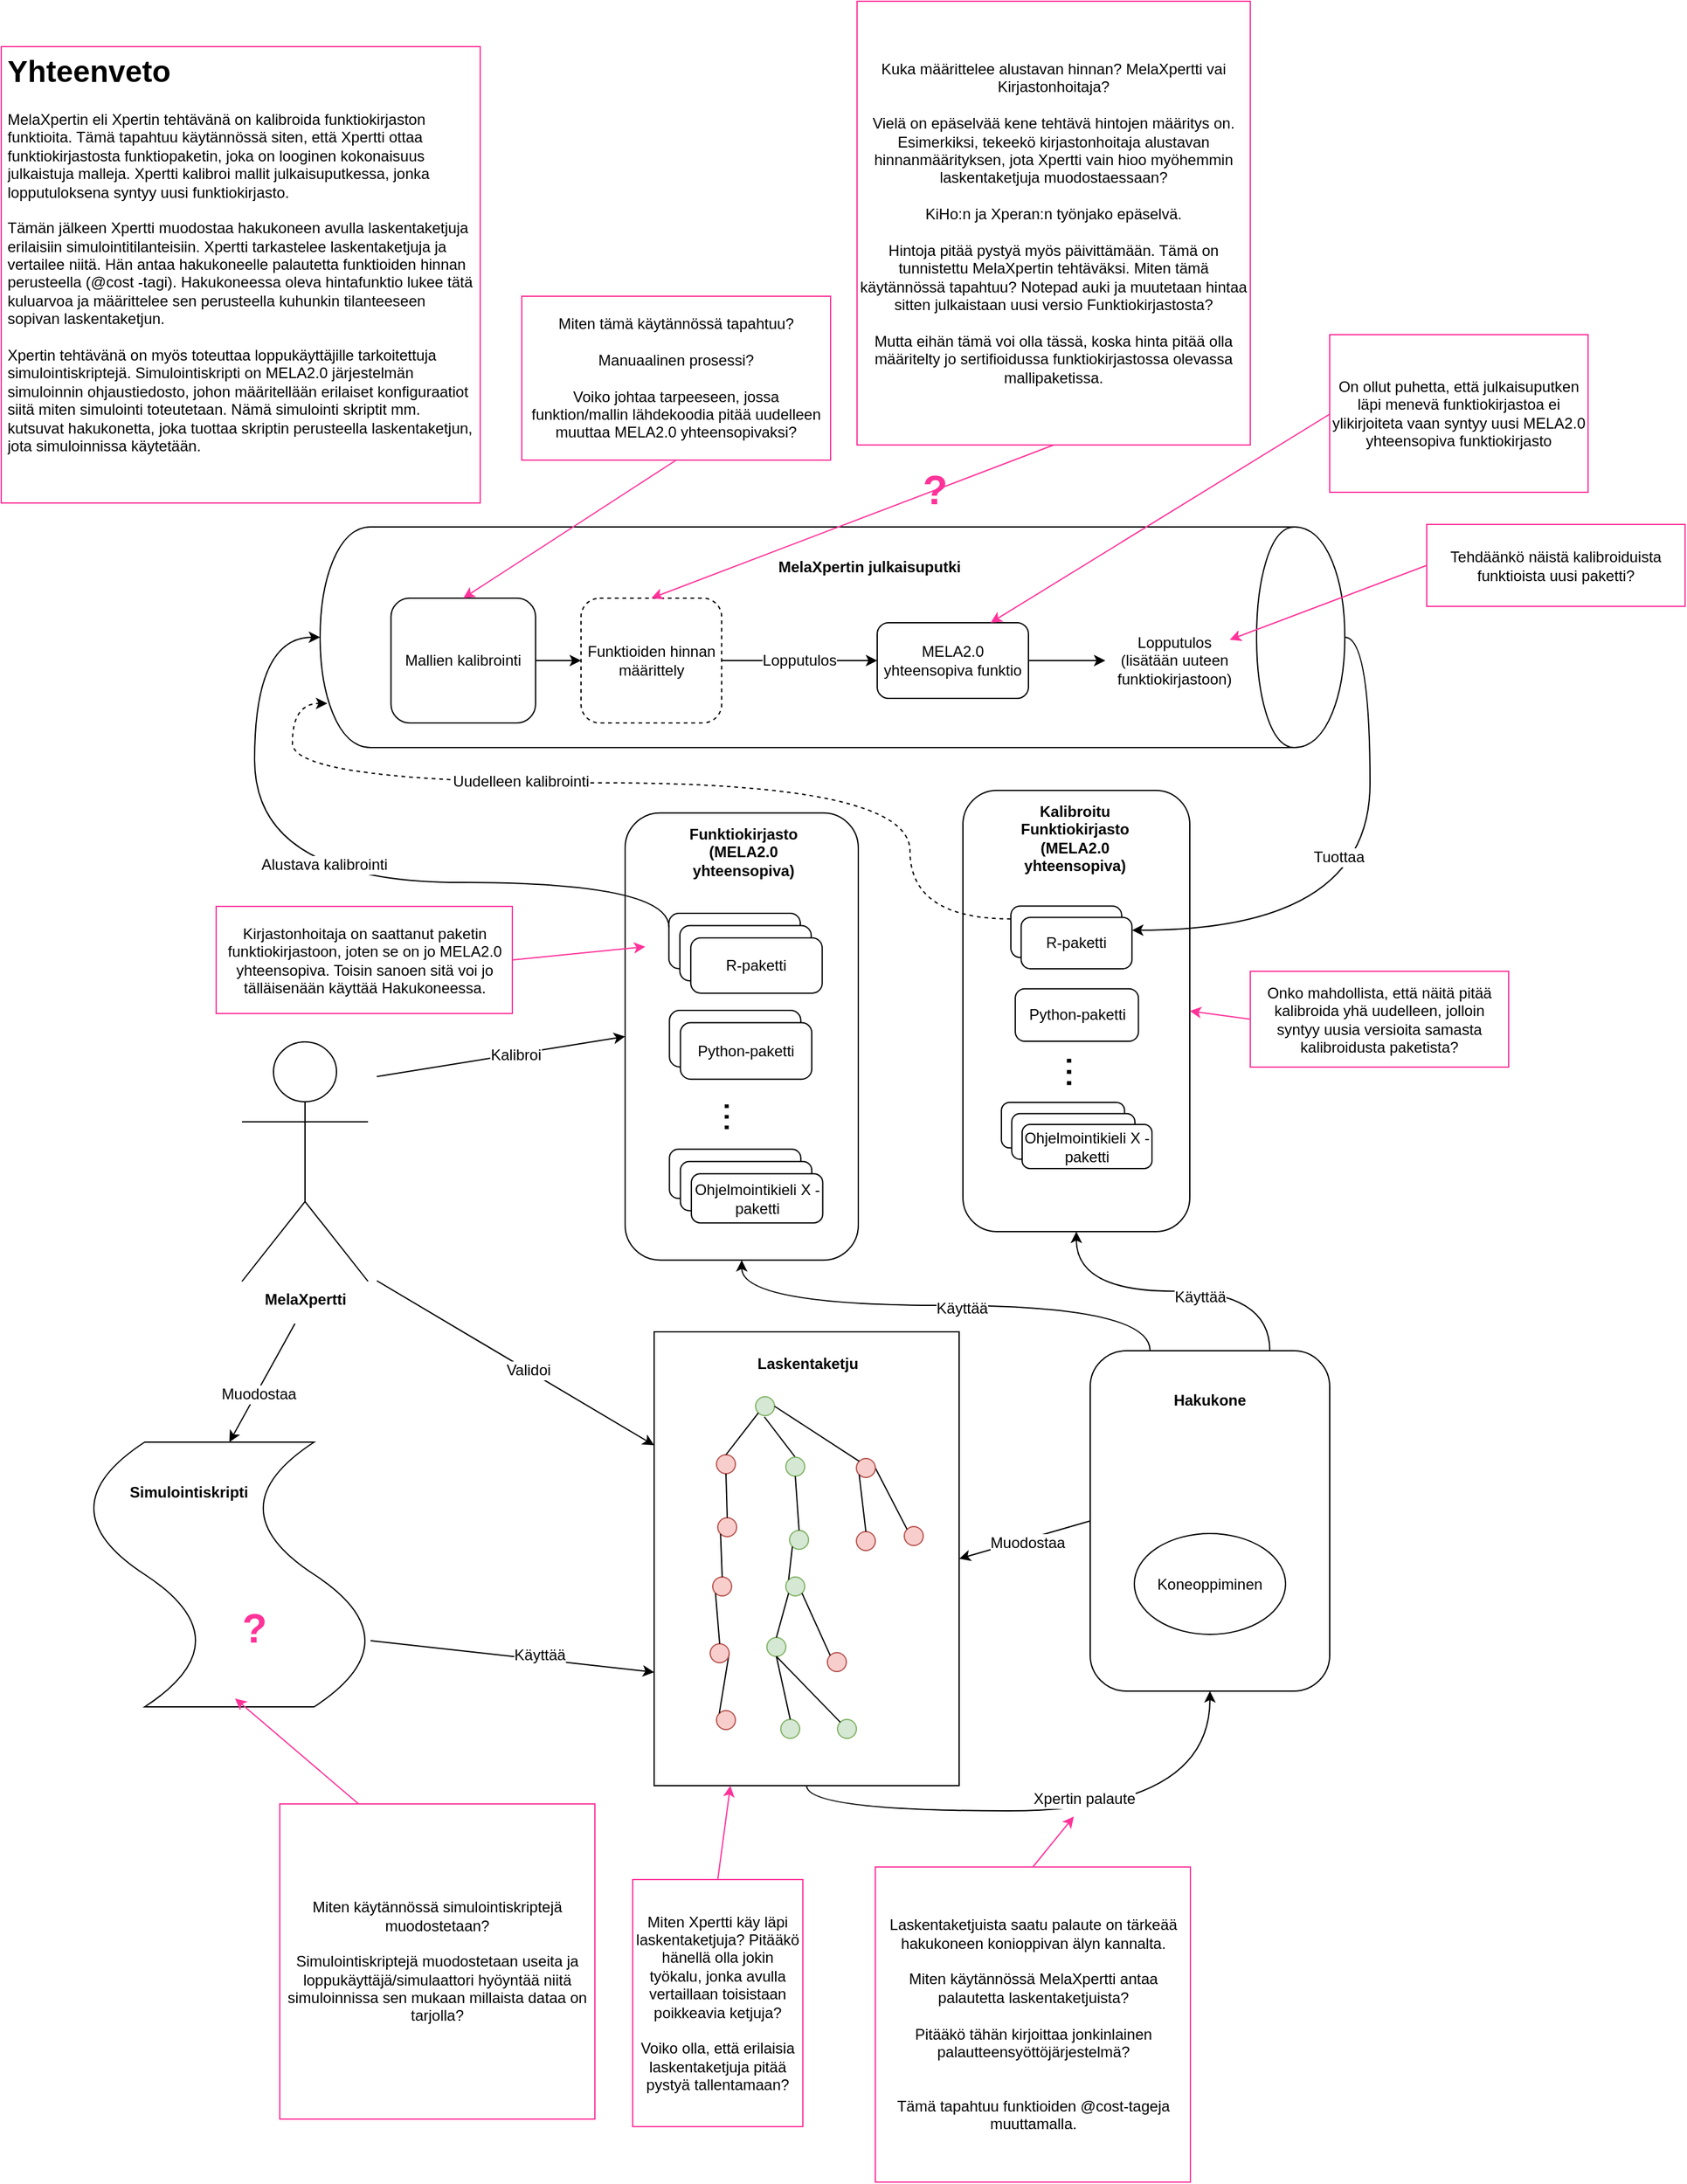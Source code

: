 <mxfile version="10.9.1" type="device"><diagram id="pi8lVP-4z1GT94MgnUVW" name="Page-1"><mxGraphModel dx="2221" dy="1962" grid="1" gridSize="10" guides="1" tooltips="1" connect="1" arrows="1" fold="1" page="1" pageScale="1" pageWidth="827" pageHeight="1169" math="0" shadow="0"><root><mxCell id="0"/><mxCell id="1" parent="0"/><mxCell id="gx9Fo2XjnT89Ah0fblo9-15" value="" style="shape=cylinder;whiteSpace=wrap;html=1;boundedLbl=1;backgroundOutline=1;rotation=90;fontSize=12;" parent="1" vertex="1"><mxGeometry x="541" y="-152" width="175" height="813" as="geometry"/></mxCell><mxCell id="gx9Fo2XjnT89Ah0fblo9-28" style="edgeStyle=none;rounded=0;orthogonalLoop=1;jettySize=auto;html=1;exitX=1;exitY=0.5;exitDx=0;exitDy=0;entryX=0;entryY=0.5;entryDx=0;entryDy=0;fontSize=12;" parent="1" source="gx9Fo2XjnT89Ah0fblo9-14" target="gx9Fo2XjnT89Ah0fblo9-16" edge="1"><mxGeometry relative="1" as="geometry"/></mxCell><mxCell id="gx9Fo2XjnT89Ah0fblo9-14" value="&lt;font style=&quot;font-size: 12px;&quot;&gt;Mallien kalibrointi&lt;/font&gt;" style="rounded=1;whiteSpace=wrap;html=1;fontSize=12;" parent="1" vertex="1"><mxGeometry x="278.225" y="223.5" width="114.7" height="99" as="geometry"/></mxCell><mxCell id="gx9Fo2XjnT89Ah0fblo9-16" value="&lt;font style=&quot;font-size: 12px&quot;&gt;Funktioiden hinnan määrittely&lt;/font&gt;" style="rounded=1;whiteSpace=wrap;html=1;dashed=1;fontSize=12;" parent="1" vertex="1"><mxGeometry x="428.987" y="223.5" width="111.6" height="99" as="geometry"/></mxCell><mxCell id="gx9Fo2XjnT89Ah0fblo9-31" value="&lt;font style=&quot;font-size: 12px;&quot;&gt;Lopputulos&lt;/font&gt;" style="edgeStyle=none;rounded=0;orthogonalLoop=1;jettySize=auto;html=1;exitX=1;exitY=0.5;exitDx=0;exitDy=0;fontSize=12;" parent="1" source="gx9Fo2XjnT89Ah0fblo9-16" target="gx9Fo2XjnT89Ah0fblo9-27" edge="1"><mxGeometry relative="1" as="geometry"><mxPoint x="698" y="273" as="sourcePoint"/></mxGeometry></mxCell><mxCell id="gx9Fo2XjnT89Ah0fblo9-25" value="&lt;p style=&quot;font-size: 12px&quot;&gt;&lt;font style=&quot;font-size: 12px&quot; face=&quot;Helvetica&quot;&gt;MelaXpertin&lt;/font&gt;&lt;font style=&quot;font-size: 12px&quot; face=&quot;Helvetica&quot;&gt; &lt;font style=&quot;font-size: 12px&quot;&gt;julkaisuputki&lt;br&gt;&lt;/font&gt;&lt;/font&gt;&lt;/p&gt;" style="text;html=1;strokeColor=none;fillColor=none;align=center;verticalAlign=middle;whiteSpace=wrap;rounded=0;fontStyle=1;fontSize=12;" parent="1" vertex="1"><mxGeometry x="543" y="189" width="230" height="20" as="geometry"/></mxCell><mxCell id="gx9Fo2XjnT89Ah0fblo9-39" style="edgeStyle=none;rounded=0;orthogonalLoop=1;jettySize=auto;html=1;exitX=1;exitY=0.5;exitDx=0;exitDy=0;entryX=0;entryY=0.5;entryDx=0;entryDy=0;endArrow=classic;endFill=1;fontSize=12;" parent="1" source="gx9Fo2XjnT89Ah0fblo9-27" target="gx9Fo2XjnT89Ah0fblo9-37" edge="1"><mxGeometry relative="1" as="geometry"/></mxCell><mxCell id="gx9Fo2XjnT89Ah0fblo9-27" value="&lt;font style=&quot;font-size: 12px;&quot;&gt;MELA2.0 yhteensopiva funktio&lt;/font&gt;" style="rounded=1;whiteSpace=wrap;html=1;strokeWidth=1;fontSize=12;" parent="1" vertex="1"><mxGeometry x="664" y="243" width="120" height="60" as="geometry"/></mxCell><mxCell id="gx9Fo2XjnT89Ah0fblo9-160" style="edgeStyle=none;rounded=0;orthogonalLoop=1;jettySize=auto;html=1;entryX=0;entryY=0.25;entryDx=0;entryDy=0;endArrow=classic;endFill=1;fontSize=12;exitX=1;exitY=1;exitDx=0;exitDy=0;" parent="1" target="gx9Fo2XjnT89Ah0fblo9-151" edge="1"><mxGeometry relative="1" as="geometry"><mxPoint x="267" y="765" as="sourcePoint"/></mxGeometry></mxCell><mxCell id="gx9Fo2XjnT89Ah0fblo9-161" value="&lt;div style=&quot;font-size: 12px;&quot;&gt;Validoi&lt;/div&gt;" style="text;html=1;resizable=0;points=[];align=center;verticalAlign=middle;labelBackgroundColor=#ffffff;fontSize=12;" parent="gx9Fo2XjnT89Ah0fblo9-160" vertex="1" connectable="0"><mxGeometry x="0.088" relative="1" as="geometry"><mxPoint as="offset"/></mxGeometry></mxCell><mxCell id="gx9Fo2XjnT89Ah0fblo9-174" style="edgeStyle=none;rounded=0;orthogonalLoop=1;jettySize=auto;html=1;entryX=0;entryY=0.5;entryDx=0;entryDy=0;entryPerimeter=0;endArrow=classic;endFill=1;fontSize=12;exitX=0.45;exitY=1.004;exitDx=0;exitDy=0;exitPerimeter=0;" parent="1" target="gx9Fo2XjnT89Ah0fblo9-163" edge="1"><mxGeometry relative="1" as="geometry"><mxPoint x="202" y="799" as="sourcePoint"/></mxGeometry></mxCell><mxCell id="gx9Fo2XjnT89Ah0fblo9-175" value="Muodostaa" style="text;html=1;resizable=0;points=[];align=center;verticalAlign=middle;labelBackgroundColor=#ffffff;fontSize=12;" parent="gx9Fo2XjnT89Ah0fblo9-174" vertex="1" connectable="0"><mxGeometry x="0.244" y="-1" relative="1" as="geometry"><mxPoint x="-7.5" y="172.5" as="offset"/></mxGeometry></mxCell><mxCell id="jP3EFrA3LAiEO2q5dK9M-48" value="Muodostaa" style="text;html=1;resizable=0;points=[];align=center;verticalAlign=middle;labelBackgroundColor=#ffffff;fontSize=12;" parent="gx9Fo2XjnT89Ah0fblo9-174" vertex="1" connectable="0"><mxGeometry x="0.176" y="1" relative="1" as="geometry"><mxPoint as="offset"/></mxGeometry></mxCell><mxCell id="jP3EFrA3LAiEO2q5dK9M-25" style="rounded=0;orthogonalLoop=1;jettySize=auto;html=1;entryX=0;entryY=0.5;entryDx=0;entryDy=0;strokeColor=#000000;fontSize=12;exitX=1;exitY=0;exitDx=0;exitDy=0;" parent="1" target="jP3EFrA3LAiEO2q5dK9M-3" edge="1"><mxGeometry relative="1" as="geometry"><mxPoint x="267" y="603" as="sourcePoint"/></mxGeometry></mxCell><mxCell id="jP3EFrA3LAiEO2q5dK9M-26" value="Kalibroi" style="text;html=1;resizable=0;points=[];align=center;verticalAlign=middle;labelBackgroundColor=#ffffff;fontSize=12;" parent="jP3EFrA3LAiEO2q5dK9M-25" vertex="1" connectable="0"><mxGeometry x="0.115" relative="1" as="geometry"><mxPoint as="offset"/></mxGeometry></mxCell><mxCell id="gx9Fo2XjnT89Ah0fblo9-1" value="MelaXpertti" style="shape=umlActor;verticalLabelPosition=bottom;labelBackgroundColor=#ffffff;verticalAlign=top;html=1;outlineConnect=0;fontSize=12;fontStyle=1" parent="1" vertex="1"><mxGeometry x="160" y="575.5" width="100" height="190" as="geometry"/></mxCell><mxCell id="gx9Fo2XjnT89Ah0fblo9-37" value="&lt;div style=&quot;font-size: 12px;&quot;&gt;&lt;font style=&quot;font-size: 12px;&quot;&gt;Lopputulos&lt;/font&gt;&lt;/div&gt;&lt;div style=&quot;font-size: 12px;&quot;&gt;&lt;font style=&quot;font-size: 12px;&quot;&gt;(lisätään uuteen funktiokirjastoon)&lt;/font&gt;&lt;/div&gt;" style="text;html=1;strokeColor=none;fillColor=none;align=center;verticalAlign=middle;whiteSpace=wrap;rounded=0;fontSize=12;" parent="1" vertex="1"><mxGeometry x="845" y="256.5" width="110" height="33" as="geometry"/></mxCell><mxCell id="gx9Fo2XjnT89Ah0fblo9-155" style="edgeStyle=none;rounded=0;orthogonalLoop=1;jettySize=auto;html=1;exitX=0;exitY=0.5;exitDx=0;exitDy=0;entryX=1;entryY=0.5;entryDx=0;entryDy=0;endArrow=classic;endFill=1;fontSize=12;" parent="1" source="gx9Fo2XjnT89Ah0fblo9-44" target="gx9Fo2XjnT89Ah0fblo9-151" edge="1"><mxGeometry relative="1" as="geometry"/></mxCell><mxCell id="gx9Fo2XjnT89Ah0fblo9-156" value="Muodostaa" style="text;html=1;resizable=0;points=[];align=center;verticalAlign=middle;labelBackgroundColor=#ffffff;fontSize=12;" parent="gx9Fo2XjnT89Ah0fblo9-155" vertex="1" connectable="0"><mxGeometry x="0.248" y="-2" relative="1" as="geometry"><mxPoint x="15" as="offset"/></mxGeometry></mxCell><mxCell id="gx9Fo2XjnT89Ah0fblo9-182" style="edgeStyle=none;rounded=0;orthogonalLoop=1;jettySize=auto;html=1;exitX=0.5;exitY=1;exitDx=0;exitDy=0;entryX=0.5;entryY=0;entryDx=0;entryDy=0;endArrow=classic;endFill=1;fontSize=12;fillColor=#f8cecc;strokeColor=#FF3399;" parent="1" source="gx9Fo2XjnT89Ah0fblo9-181" target="gx9Fo2XjnT89Ah0fblo9-14" edge="1"><mxGeometry relative="1" as="geometry"/></mxCell><mxCell id="gx9Fo2XjnT89Ah0fblo9-181" value="&lt;div style=&quot;font-size: 12px&quot;&gt;Miten tämä käytännössä tapahtuu?&lt;/div&gt;&lt;div style=&quot;font-size: 12px&quot;&gt;&lt;br style=&quot;font-size: 12px&quot;&gt;&lt;/div&gt;&lt;div style=&quot;font-size: 12px&quot;&gt;Manuaalinen prosessi?&lt;/div&gt;&lt;div style=&quot;font-size: 12px&quot;&gt;&lt;br style=&quot;font-size: 12px&quot;&gt;&lt;/div&gt;&lt;div style=&quot;font-size: 12px&quot;&gt;Voiko johtaa tarpeeseen, jossa funktion/mallin lähdekoodia pitää uudelleen muuttaa MELA2.0 yhteensopivaksi?&lt;br style=&quot;font-size: 12px&quot;&gt;&lt;/div&gt;" style="text;html=1;align=center;verticalAlign=middle;whiteSpace=wrap;rounded=0;fontSize=12;fillColor=#ffffff;strokeColor=#FF3399;" parent="1" vertex="1"><mxGeometry x="382" y="-16" width="245" height="130" as="geometry"/></mxCell><mxCell id="gx9Fo2XjnT89Ah0fblo9-184" style="edgeStyle=none;rounded=0;orthogonalLoop=1;jettySize=auto;html=1;exitX=0.5;exitY=1;exitDx=0;exitDy=0;entryX=0.5;entryY=0;entryDx=0;entryDy=0;endArrow=classic;endFill=1;strokeColor=#FF3399;fontSize=12;" parent="1" source="gx9Fo2XjnT89Ah0fblo9-183" target="gx9Fo2XjnT89Ah0fblo9-16" edge="1"><mxGeometry relative="1" as="geometry"/></mxCell><mxCell id="gx9Fo2XjnT89Ah0fblo9-188" style="edgeStyle=none;rounded=0;orthogonalLoop=1;jettySize=auto;html=1;exitX=0.5;exitY=0;exitDx=0;exitDy=0;entryX=0.75;entryY=0;entryDx=0;entryDy=0;endArrow=classic;endFill=1;strokeColor=#FF3399;fontSize=12;" parent="1" source="gx9Fo2XjnT89Ah0fblo9-187" target="gx9Fo2XjnT89Ah0fblo9-27" edge="1"><mxGeometry relative="1" as="geometry"/></mxCell><mxCell id="gx9Fo2XjnT89Ah0fblo9-187" value="On ollut puhetta, että julkaisuputken läpi menevä funktiokirjastoa ei ylikirjoiteta vaan syntyy uusi MELA2.0 yhteensopiva funktiokirjasto" style="text;html=1;align=center;verticalAlign=middle;whiteSpace=wrap;rounded=0;fontSize=12;fillColor=#ffffff;strokeColor=#FF3399;" parent="1" vertex="1"><mxGeometry x="1023" y="14.5" width="205" height="125" as="geometry"/></mxCell><mxCell id="gx9Fo2XjnT89Ah0fblo9-190" style="edgeStyle=none;rounded=0;orthogonalLoop=1;jettySize=auto;html=1;exitX=0.5;exitY=0;exitDx=0;exitDy=0;endArrow=classic;endFill=1;strokeColor=#FF3399;fontSize=12;" parent="1" source="gx9Fo2XjnT89Ah0fblo9-189" edge="1"><mxGeometry relative="1" as="geometry"><mxPoint x="820" y="1190" as="targetPoint"/></mxGeometry></mxCell><mxCell id="gx9Fo2XjnT89Ah0fblo9-189" value="&lt;div style=&quot;font-size: 12px&quot;&gt;Laskentaketjuista saatu palaute on tärkeää hakukoneen konioppivan älyn kannalta.&lt;br style=&quot;font-size: 12px&quot;&gt;&lt;/div&gt;&lt;div style=&quot;font-size: 12px&quot;&gt;&lt;br style=&quot;font-size: 12px&quot;&gt;&lt;/div&gt;&lt;div style=&quot;font-size: 12px&quot;&gt;Miten käytännössä MelaXpertti antaa palautetta laskentaketjuista?&lt;/div&gt;&lt;div style=&quot;font-size: 12px&quot;&gt;&lt;br style=&quot;font-size: 12px&quot;&gt;&lt;/div&gt;&lt;div style=&quot;font-size: 12px&quot;&gt;Pitääkö tähän kirjoittaa jonkinlainen palautteensyöttöjärjestelmä?&lt;br style=&quot;font-size: 12px&quot;&gt;&lt;/div&gt;&lt;div style=&quot;font-size: 12px&quot;&gt;&lt;br style=&quot;font-size: 12px&quot;&gt;&lt;/div&gt;&lt;div style=&quot;font-size: 12px&quot;&gt;&lt;br style=&quot;font-size: 12px&quot;&gt;&lt;/div&gt;&lt;div style=&quot;font-size: 12px&quot;&gt;Tämä tapahtuu funktioiden @cost-tageja muuttamalla.&lt;/div&gt;" style="text;html=1;align=center;verticalAlign=middle;whiteSpace=wrap;rounded=0;fontSize=12;fillColor=#ffffff;strokeColor=#FF3399;" parent="1" vertex="1"><mxGeometry x="662.5" y="1230" width="250" height="250" as="geometry"/></mxCell><mxCell id="gx9Fo2XjnT89Ah0fblo9-191" value="&lt;div style=&quot;font-size: 12px&quot;&gt;Miten Xpertti käy läpi laskentaketjuja? Pitääkö hänellä olla jokin työkalu, jonka avulla vertaillaan toisistaan poikkeavia ketjuja?&lt;/div&gt;&lt;div style=&quot;font-size: 12px&quot;&gt;&lt;br style=&quot;font-size: 12px&quot;&gt;&lt;/div&gt;&lt;div style=&quot;font-size: 12px&quot;&gt;Voiko olla, että erilaisia laskentaketjuja pitää pystyä tallentamaan?&lt;br style=&quot;font-size: 12px&quot;&gt;&lt;/div&gt;" style="text;html=1;align=center;verticalAlign=middle;whiteSpace=wrap;rounded=0;fontSize=12;fillColor=#ffffff;strokeColor=#FF3399;" parent="1" vertex="1"><mxGeometry x="470" y="1240" width="135" height="196" as="geometry"/></mxCell><mxCell id="gx9Fo2XjnT89Ah0fblo9-193" value="&lt;div style=&quot;font-size: 12px;&quot;&gt;Miten käytännössä simulointiskriptejä muodostetaan?&lt;/div&gt;&lt;div style=&quot;font-size: 12px;&quot;&gt;&lt;br style=&quot;font-size: 12px;&quot;&gt;&lt;/div&gt;&lt;div style=&quot;font-size: 12px;&quot;&gt;Simulointiskriptejä muodostetaan useita ja loppukäyttäjä/simulaattori hyöyntää niitä simuloinnissa sen mukaan millaista dataa on tarjolla?&lt;br style=&quot;font-size: 12px;&quot;&gt;&lt;/div&gt;" style="text;html=1;align=center;verticalAlign=middle;whiteSpace=wrap;rounded=0;fontSize=12;fillColor=#ffffff;strokeColor=#FF3399;" parent="1" vertex="1"><mxGeometry x="190" y="1180" width="250" height="250" as="geometry"/></mxCell><mxCell id="jdCwvzwxRYEoUQbEtZTy-2" style="rounded=0;orthogonalLoop=1;jettySize=auto;html=1;exitX=0.75;exitY=0;exitDx=0;exitDy=0;exitPerimeter=0;entryX=0;entryY=0.75;entryDx=0;entryDy=0;fontSize=12;" parent="1" source="gx9Fo2XjnT89Ah0fblo9-163" target="gx9Fo2XjnT89Ah0fblo9-151" edge="1"><mxGeometry relative="1" as="geometry"><mxPoint x="335.5" y="1219.5" as="sourcePoint"/></mxGeometry></mxCell><mxCell id="jdCwvzwxRYEoUQbEtZTy-3" value="&lt;font style=&quot;font-size: 12px;&quot;&gt;Käyttää&lt;/font&gt;" style="text;html=1;resizable=0;points=[];align=center;verticalAlign=middle;labelBackgroundColor=#ffffff;fontSize=12;" parent="jdCwvzwxRYEoUQbEtZTy-2" vertex="1" connectable="0"><mxGeometry x="0.182" y="4" relative="1" as="geometry"><mxPoint as="offset"/></mxGeometry></mxCell><mxCell id="jP3EFrA3LAiEO2q5dK9M-14" value="" style="group" parent="1" vertex="1" connectable="0"><mxGeometry x="382" y="394" width="267" height="370" as="geometry"/></mxCell><mxCell id="jP3EFrA3LAiEO2q5dK9M-2" value="" style="group;fillColor=#ffffff;" parent="jP3EFrA3LAiEO2q5dK9M-14" vertex="1" connectable="0"><mxGeometry x="81.983" y="-10.165" width="185.017" height="354.753" as="geometry"/></mxCell><mxCell id="jP3EFrA3LAiEO2q5dK9M-3" value="" style="rounded=1;whiteSpace=wrap;html=1;fillColor=none;" parent="jP3EFrA3LAiEO2q5dK9M-2" vertex="1"><mxGeometry y="10" width="185.017" height="354.753" as="geometry"/></mxCell><mxCell id="jP3EFrA3LAiEO2q5dK9M-4" value="&lt;div&gt;Funktiokirjasto&lt;/div&gt;&lt;div&gt;(MELA2.0 yhteensopiva)&lt;br&gt;&lt;/div&gt;" style="text;html=1;strokeColor=none;fillColor=none;align=center;verticalAlign=middle;whiteSpace=wrap;rounded=0;fontStyle=1" parent="jP3EFrA3LAiEO2q5dK9M-2" vertex="1"><mxGeometry x="29.099" y="31.187" width="130.293" height="19.492" as="geometry"/></mxCell><mxCell id="jP3EFrA3LAiEO2q5dK9M-5" value="&lt;div&gt;Python-paketti&lt;/div&gt;" style="rounded=1;whiteSpace=wrap;html=1;arcSize=18;" parent="jP3EFrA3LAiEO2q5dK9M-2" vertex="1"><mxGeometry x="35.179" y="166.656" width="104.235" height="44.831" as="geometry"/></mxCell><mxCell id="jP3EFrA3LAiEO2q5dK9M-6" value="&lt;div&gt;R-paketti&lt;/div&gt;" style="rounded=1;whiteSpace=wrap;html=1;arcSize=18;" parent="jP3EFrA3LAiEO2q5dK9M-2" vertex="1"><mxGeometry x="34.745" y="89.663" width="104.235" height="43.857" as="geometry"/></mxCell><mxCell id="jP3EFrA3LAiEO2q5dK9M-7" value="&lt;div&gt;Kieli_X-paketti&lt;/div&gt;" style="rounded=1;whiteSpace=wrap;html=1;arcSize=18;" parent="jP3EFrA3LAiEO2q5dK9M-2" vertex="1"><mxGeometry x="35.179" y="276.785" width="104.235" height="38.984" as="geometry"/></mxCell><mxCell id="jP3EFrA3LAiEO2q5dK9M-8" value="&lt;font style=&quot;font-size: 30px&quot;&gt;...&lt;/font&gt;" style="text;html=1;strokeColor=none;fillColor=none;align=center;verticalAlign=middle;whiteSpace=wrap;rounded=0;rotation=90;" parent="jP3EFrA3LAiEO2q5dK9M-2" vertex="1"><mxGeometry x="72.53" y="240.725" width="34.745" height="19.492" as="geometry"/></mxCell><mxCell id="jP3EFrA3LAiEO2q5dK9M-9" value="&lt;div&gt;R-paketti&lt;/div&gt;" style="rounded=1;whiteSpace=wrap;html=1;arcSize=18;" parent="jP3EFrA3LAiEO2q5dK9M-2" vertex="1"><mxGeometry x="43.431" y="99.409" width="104.235" height="43.857" as="geometry"/></mxCell><mxCell id="jP3EFrA3LAiEO2q5dK9M-10" value="&lt;div&gt;R-paketti&lt;/div&gt;" style="rounded=1;whiteSpace=wrap;html=1;arcSize=18;" parent="jP3EFrA3LAiEO2q5dK9M-2" vertex="1"><mxGeometry x="52.117" y="109.155" width="104.235" height="43.857" as="geometry"/></mxCell><mxCell id="jP3EFrA3LAiEO2q5dK9M-11" value="&lt;div&gt;Kieli_X-paketti&lt;/div&gt;" style="rounded=1;whiteSpace=wrap;html=1;arcSize=18;" parent="jP3EFrA3LAiEO2q5dK9M-2" vertex="1"><mxGeometry x="43.865" y="286.531" width="104.235" height="38.984" as="geometry"/></mxCell><mxCell id="jP3EFrA3LAiEO2q5dK9M-12" value="&lt;div&gt;Ohjelmointikieli X -paketti&lt;/div&gt;" style="rounded=1;whiteSpace=wrap;html=1;arcSize=18;" parent="jP3EFrA3LAiEO2q5dK9M-2" vertex="1"><mxGeometry x="52.552" y="296.277" width="104.235" height="38.984" as="geometry"/></mxCell><mxCell id="jP3EFrA3LAiEO2q5dK9M-13" value="&lt;div&gt;Python-paketti&lt;/div&gt;" style="rounded=1;whiteSpace=wrap;html=1;arcSize=18;" parent="jP3EFrA3LAiEO2q5dK9M-2" vertex="1"><mxGeometry x="43.865" y="176.402" width="104.235" height="44.831" as="geometry"/></mxCell><mxCell id="jP3EFrA3LAiEO2q5dK9M-43" style="rounded=0;orthogonalLoop=1;jettySize=auto;html=1;exitX=1;exitY=0.5;exitDx=0;exitDy=0;strokeColor=#FF3399;fontSize=12;" parent="1" source="jP3EFrA3LAiEO2q5dK9M-15" edge="1"><mxGeometry relative="1" as="geometry"><mxPoint x="480" y="500" as="targetPoint"/></mxGeometry></mxCell><mxCell id="jP3EFrA3LAiEO2q5dK9M-15" value="Kirjastonhoitaja on saattanut paketin funktiokirjastoon, joten se on jo MELA2.0 yhteensopiva. Toisin sanoen sitä voi jo tälläisenään käyttää Hakukoneessa." style="text;html=1;align=center;verticalAlign=middle;whiteSpace=wrap;rounded=0;fontSize=12;fillColor=#ffffff;strokeColor=#FF3399;" parent="1" vertex="1"><mxGeometry x="139.5" y="468" width="235" height="85" as="geometry"/></mxCell><mxCell id="jP3EFrA3LAiEO2q5dK9M-19" value="" style="group" parent="1" vertex="1" connectable="0"><mxGeometry x="45" y="886" width="210" height="224" as="geometry"/></mxCell><mxCell id="gx9Fo2XjnT89Ah0fblo9-165" value="" style="group;fontSize=12;" parent="jP3EFrA3LAiEO2q5dK9M-19" vertex="1" connectable="0"><mxGeometry width="210" height="224" as="geometry"/></mxCell><mxCell id="gx9Fo2XjnT89Ah0fblo9-163" value="" style="shape=tape;whiteSpace=wrap;html=1;strokeWidth=1;fillColor=#ffffff;gradientColor=none;fontSize=12;rotation=90;" parent="gx9Fo2XjnT89Ah0fblo9-165" vertex="1"><mxGeometry width="210" height="224" as="geometry"/></mxCell><mxCell id="gx9Fo2XjnT89Ah0fblo9-164" value="Simulointiskripti" style="text;html=1;strokeColor=none;fillColor=none;align=center;verticalAlign=middle;whiteSpace=wrap;rounded=0;fontSize=12;fontStyle=1" parent="gx9Fo2XjnT89Ah0fblo9-165" vertex="1"><mxGeometry x="53" y="37" width="40" height="20" as="geometry"/></mxCell><mxCell id="Zx6IyJO9KWC3-adWwHqG-1" value="&lt;span style=&quot;font-size: 32px;&quot;&gt;?&lt;/span&gt;" style="text;html=1;strokeColor=none;fillColor=none;align=center;verticalAlign=middle;whiteSpace=wrap;rounded=0;shadow=0;glass=0;comic=0;fontSize=32;fontColor=#FF3399;labelBorderColor=none;labelBackgroundColor=none;fontStyle=1" parent="gx9Fo2XjnT89Ah0fblo9-165" vertex="1"><mxGeometry x="94.5" y="99.615" width="60" height="110.769" as="geometry"/></mxCell><mxCell id="gx9Fo2XjnT89Ah0fblo9-194" style="edgeStyle=none;rounded=0;orthogonalLoop=1;jettySize=auto;html=1;exitX=0.25;exitY=0;exitDx=0;exitDy=0;endArrow=classic;endFill=1;strokeColor=#FF3399;fontSize=12;entryX=0.25;entryY=1;entryDx=0;entryDy=0;" parent="1" source="gx9Fo2XjnT89Ah0fblo9-193" target="Zx6IyJO9KWC3-adWwHqG-1" edge="1"><mxGeometry relative="1" as="geometry"><mxPoint x="306.852" y="1272" as="targetPoint"/></mxGeometry></mxCell><mxCell id="jP3EFrA3LAiEO2q5dK9M-20" value="" style="group" parent="1" vertex="1" connectable="0"><mxGeometry x="732" y="376" width="180" height="350" as="geometry"/></mxCell><mxCell id="gx9Fo2XjnT89Ah0fblo9-97" value="" style="group;fillColor=#ffffff;fontSize=12;" parent="jP3EFrA3LAiEO2q5dK9M-20" vertex="1" connectable="0"><mxGeometry width="180.0" height="350" as="geometry"/></mxCell><mxCell id="gx9Fo2XjnT89Ah0fblo9-99" value="&lt;div style=&quot;font-size: 12px;&quot;&gt;&lt;font style=&quot;font-size: 12px;&quot;&gt;Kalibroitu Funktiokirjasto&lt;/font&gt;&lt;/div&gt;&lt;div style=&quot;font-size: 12px;&quot;&gt;&lt;font style=&quot;font-size: 12px;&quot;&gt;(MELA2.0 yhteensopiva)&lt;br style=&quot;font-size: 12px;&quot;&gt;&lt;/font&gt;&lt;/div&gt;" style="text;html=1;strokeColor=none;fillColor=none;align=center;verticalAlign=middle;whiteSpace=wrap;rounded=0;fontStyle=1;fontSize=12;" parent="gx9Fo2XjnT89Ah0fblo9-97" vertex="1"><mxGeometry x="22.388" y="28.955" width="134.328" height="18.097" as="geometry"/></mxCell><mxCell id="jP3EFrA3LAiEO2q5dK9M-18" value="" style="group" parent="gx9Fo2XjnT89Ah0fblo9-97" vertex="1" connectable="0"><mxGeometry width="180.0" height="350" as="geometry"/></mxCell><mxCell id="gx9Fo2XjnT89Ah0fblo9-98" value="" style="rounded=1;whiteSpace=wrap;html=1;fillColor=none;fontSize=12;" parent="jP3EFrA3LAiEO2q5dK9M-18" vertex="1"><mxGeometry width="180.0" height="350" as="geometry"/></mxCell><mxCell id="gx9Fo2XjnT89Ah0fblo9-103" value="&lt;font style=&quot;font-size: 32px;&quot;&gt;...&lt;/font&gt;" style="text;html=1;strokeColor=none;fillColor=none;align=center;verticalAlign=middle;whiteSpace=wrap;rounded=0;rotation=90;fontSize=32;" parent="jP3EFrA3LAiEO2q5dK9M-18" vertex="1"><mxGeometry x="75.224" y="214.445" width="35.821" height="18.097" as="geometry"/></mxCell><mxCell id="Zx6IyJO9KWC3-adWwHqG-14" value="&lt;div style=&quot;font-size: 12px;&quot;&gt;&lt;font style=&quot;font-size: 12px;&quot;&gt;R-paketti&lt;/font&gt;&lt;/div&gt;" style="rounded=1;whiteSpace=wrap;html=1;arcSize=18;fontSize=12;" parent="jP3EFrA3LAiEO2q5dK9M-20" vertex="1"><mxGeometry x="38.033" y="91.77" width="87.924" height="40.717" as="geometry"/></mxCell><mxCell id="Zx6IyJO9KWC3-adWwHqG-15" value="&lt;div style=&quot;font-size: 12px;&quot;&gt;&lt;font style=&quot;font-size: 12px;&quot;&gt;R-paketti&lt;/font&gt;&lt;/div&gt;" style="rounded=1;whiteSpace=wrap;html=1;arcSize=18;fontSize=12;" parent="jP3EFrA3LAiEO2q5dK9M-20" vertex="1"><mxGeometry x="46.215" y="100.745" width="87.924" height="40.717" as="geometry"/></mxCell><mxCell id="Zx6IyJO9KWC3-adWwHqG-23" value="&lt;div style=&quot;font-size: 12px;&quot;&gt;&lt;font style=&quot;font-size: 12px;&quot;&gt;Python-paketti&lt;/font&gt;&lt;/div&gt;" style="rounded=1;whiteSpace=wrap;html=1;arcSize=18;fontSize=12;" parent="jP3EFrA3LAiEO2q5dK9M-20" vertex="1"><mxGeometry x="41.56" y="157.367" width="97.693" height="41.622" as="geometry"/></mxCell><mxCell id="Zx6IyJO9KWC3-adWwHqG-24" value="&lt;div style=&quot;font-size: 12px;&quot;&gt;&lt;font style=&quot;font-size: 12px;&quot;&gt;Kieli_X-paketti&lt;/font&gt;&lt;/div&gt;" style="rounded=1;whiteSpace=wrap;html=1;arcSize=18;fontSize=12;" parent="jP3EFrA3LAiEO2q5dK9M-20" vertex="1"><mxGeometry x="30.56" y="247.447" width="97.693" height="36.193" as="geometry"/></mxCell><mxCell id="Zx6IyJO9KWC3-adWwHqG-25" value="&lt;div style=&quot;font-size: 12px;&quot;&gt;&lt;font style=&quot;font-size: 12px;&quot;&gt;Kieli_X-paketti&lt;/font&gt;&lt;/div&gt;" style="rounded=1;whiteSpace=wrap;html=1;arcSize=18;fontSize=12;" parent="jP3EFrA3LAiEO2q5dK9M-20" vertex="1"><mxGeometry x="38.742" y="256.421" width="97.693" height="36.193" as="geometry"/></mxCell><mxCell id="Zx6IyJO9KWC3-adWwHqG-26" value="&lt;div&gt;Ohjelmointikieli X -paketti&lt;/div&gt;" style="rounded=1;whiteSpace=wrap;html=1;arcSize=18;fontSize=12;" parent="jP3EFrA3LAiEO2q5dK9M-20" vertex="1"><mxGeometry x="47" y="265" width="103" height="35" as="geometry"/></mxCell><mxCell id="jP3EFrA3LAiEO2q5dK9M-24" style="edgeStyle=orthogonalEdgeStyle;curved=1;rounded=0;orthogonalLoop=1;jettySize=auto;html=1;exitX=0;exitY=0.25;exitDx=0;exitDy=0;entryX=0.5;entryY=1;entryDx=0;entryDy=0;strokeColor=#000000;fontSize=12;" parent="1" source="jP3EFrA3LAiEO2q5dK9M-6" target="gx9Fo2XjnT89Ah0fblo9-15" edge="1"><mxGeometry relative="1" as="geometry"><Array as="points"><mxPoint x="499" y="449"/><mxPoint x="170" y="449"/><mxPoint x="170" y="255"/></Array></mxGeometry></mxCell><mxCell id="jP3EFrA3LAiEO2q5dK9M-40" value="Alustava kalibrointi" style="text;html=1;resizable=0;points=[];align=center;verticalAlign=middle;labelBackgroundColor=#ffffff;fontSize=12;" parent="jP3EFrA3LAiEO2q5dK9M-24" vertex="1" connectable="0"><mxGeometry x="-0.199" y="-9" relative="1" as="geometry"><mxPoint x="-65" y="-5.5" as="offset"/></mxGeometry></mxCell><mxCell id="jP3EFrA3LAiEO2q5dK9M-30" style="edgeStyle=orthogonalEdgeStyle;curved=1;rounded=0;orthogonalLoop=1;jettySize=auto;html=1;exitX=0.75;exitY=0;exitDx=0;exitDy=0;strokeColor=#000000;fontSize=12;" parent="1" source="gx9Fo2XjnT89Ah0fblo9-44" target="gx9Fo2XjnT89Ah0fblo9-98" edge="1"><mxGeometry relative="1" as="geometry"/></mxCell><mxCell id="jP3EFrA3LAiEO2q5dK9M-32" value="Käyttää" style="text;html=1;resizable=0;points=[];align=center;verticalAlign=middle;labelBackgroundColor=#ffffff;fontSize=12;" parent="jP3EFrA3LAiEO2q5dK9M-30" vertex="1" connectable="0"><mxGeometry x="-0.169" y="4" relative="1" as="geometry"><mxPoint as="offset"/></mxGeometry></mxCell><mxCell id="jP3EFrA3LAiEO2q5dK9M-31" style="edgeStyle=orthogonalEdgeStyle;curved=1;rounded=0;orthogonalLoop=1;jettySize=auto;html=1;exitX=0.25;exitY=0;exitDx=0;exitDy=0;strokeColor=#000000;fontSize=12;" parent="1" source="gx9Fo2XjnT89Ah0fblo9-44" target="jP3EFrA3LAiEO2q5dK9M-3" edge="1"><mxGeometry relative="1" as="geometry"/></mxCell><mxCell id="jP3EFrA3LAiEO2q5dK9M-33" value="Käyttää" style="text;html=1;resizable=0;points=[];align=center;verticalAlign=middle;labelBackgroundColor=#ffffff;fontSize=12;" parent="jP3EFrA3LAiEO2q5dK9M-31" vertex="1" connectable="0"><mxGeometry x="-0.062" y="2" relative="1" as="geometry"><mxPoint as="offset"/></mxGeometry></mxCell><mxCell id="jP3EFrA3LAiEO2q5dK9M-36" value="" style="group" parent="1" vertex="1" connectable="0"><mxGeometry x="833" y="820.5" width="190" height="270" as="geometry"/></mxCell><mxCell id="jP3EFrA3LAiEO2q5dK9M-27" value="" style="group" parent="jP3EFrA3LAiEO2q5dK9M-36" vertex="1" connectable="0"><mxGeometry width="190" height="270" as="geometry"/></mxCell><mxCell id="gx9Fo2XjnT89Ah0fblo9-44" value="" style="rounded=1;whiteSpace=wrap;html=1;strokeWidth=1;fontSize=12;" parent="jP3EFrA3LAiEO2q5dK9M-27" vertex="1"><mxGeometry width="190" height="270" as="geometry"/></mxCell><mxCell id="gx9Fo2XjnT89Ah0fblo9-158" value="&lt;b style=&quot;font-size: 12px;&quot;&gt;Hakukone&lt;/b&gt;" style="text;html=1;strokeColor=none;fillColor=none;align=center;verticalAlign=middle;whiteSpace=wrap;rounded=0;fontSize=12;" parent="jP3EFrA3LAiEO2q5dK9M-27" vertex="1"><mxGeometry x="75" y="29" width="40" height="20" as="geometry"/></mxCell><mxCell id="gx9Fo2XjnT89Ah0fblo9-159" value="Koneoppiminen" style="ellipse;whiteSpace=wrap;html=1;strokeWidth=1;fillColor=#ffffff;gradientColor=none;fontSize=12;" parent="jP3EFrA3LAiEO2q5dK9M-27" vertex="1"><mxGeometry x="35" y="145" width="120" height="80" as="geometry"/></mxCell><mxCell id="jP3EFrA3LAiEO2q5dK9M-37" style="edgeStyle=orthogonalEdgeStyle;curved=1;rounded=0;orthogonalLoop=1;jettySize=auto;html=1;exitX=0.5;exitY=1;exitDx=0;exitDy=0;entryX=0.5;entryY=1;entryDx=0;entryDy=0;strokeColor=#000000;fontSize=32;" parent="1" source="gx9Fo2XjnT89Ah0fblo9-151" target="gx9Fo2XjnT89Ah0fblo9-44" edge="1"><mxGeometry relative="1" as="geometry"/></mxCell><mxCell id="jP3EFrA3LAiEO2q5dK9M-38" value="Xpertin palaute" style="text;html=1;resizable=0;points=[];align=center;verticalAlign=middle;labelBackgroundColor=#ffffff;fontSize=12;" parent="jP3EFrA3LAiEO2q5dK9M-37" vertex="1" connectable="0"><mxGeometry x="0.102" y="10" relative="1" as="geometry"><mxPoint as="offset"/></mxGeometry></mxCell><mxCell id="gx9Fo2XjnT89Ah0fblo9-152" value="" style="group;fontSize=12;" parent="1" vertex="1" connectable="0"><mxGeometry x="487" y="805.5" width="242" height="403" as="geometry"/></mxCell><mxCell id="gx9Fo2XjnT89Ah0fblo9-151" value="" style="rounded=0;whiteSpace=wrap;html=1;strokeWidth=1;fillColor=#ffffff;gradientColor=none;fontSize=12;" parent="gx9Fo2XjnT89Ah0fblo9-152" vertex="1"><mxGeometry width="242" height="360" as="geometry"/></mxCell><mxCell id="gx9Fo2XjnT89Ah0fblo9-149" value="" style="group;rotation=0;fontSize=12;" parent="gx9Fo2XjnT89Ah0fblo9-152" vertex="1" connectable="0"><mxGeometry x="44.5" y="51.5" width="169.5" height="271" as="geometry"/></mxCell><mxCell id="gx9Fo2XjnT89Ah0fblo9-148" value="" style="group;rotation=0;fontSize=12;" parent="gx9Fo2XjnT89Ah0fblo9-149" vertex="1" connectable="0"><mxGeometry width="169.5" height="271" as="geometry"/></mxCell><mxCell id="gx9Fo2XjnT89Ah0fblo9-147" value="" style="group;rotation=0;fontSize=12;" parent="gx9Fo2XjnT89Ah0fblo9-148" vertex="1" connectable="0"><mxGeometry width="169.5" height="271" as="geometry"/></mxCell><mxCell id="gx9Fo2XjnT89Ah0fblo9-133" style="edgeStyle=none;rounded=0;orthogonalLoop=1;jettySize=auto;html=1;entryX=0.5;entryY=0;entryDx=0;entryDy=0;endArrow=none;endFill=0;fontSize=12;" parent="gx9Fo2XjnT89Ah0fblo9-147" target="gx9Fo2XjnT89Ah0fblo9-116" edge="1"><mxGeometry relative="1" as="geometry"><mxPoint x="43" y="16" as="sourcePoint"/></mxGeometry></mxCell><mxCell id="gx9Fo2XjnT89Ah0fblo9-114" value="" style="ellipse;whiteSpace=wrap;html=1;aspect=fixed;strokeWidth=1;fillColor=#d5e8d4;fontSize=12;rotation=0;strokeColor=#82b366;" parent="gx9Fo2XjnT89Ah0fblo9-147" vertex="1"><mxGeometry x="36" width="15" height="15" as="geometry"/></mxCell><mxCell id="gx9Fo2XjnT89Ah0fblo9-115" value="" style="ellipse;whiteSpace=wrap;html=1;aspect=fixed;strokeWidth=1;fillColor=#f8cecc;fontSize=12;rotation=0;strokeColor=#b85450;" parent="gx9Fo2XjnT89Ah0fblo9-147" vertex="1"><mxGeometry x="5" y="46" width="15" height="15" as="geometry"/></mxCell><mxCell id="gx9Fo2XjnT89Ah0fblo9-132" style="edgeStyle=none;rounded=0;orthogonalLoop=1;jettySize=auto;html=1;exitX=0;exitY=1;exitDx=0;exitDy=0;entryX=0.5;entryY=0;entryDx=0;entryDy=0;endArrow=none;endFill=0;fontSize=12;" parent="gx9Fo2XjnT89Ah0fblo9-147" source="gx9Fo2XjnT89Ah0fblo9-114" target="gx9Fo2XjnT89Ah0fblo9-115" edge="1"><mxGeometry relative="1" as="geometry"/></mxCell><mxCell id="gx9Fo2XjnT89Ah0fblo9-116" value="" style="ellipse;whiteSpace=wrap;html=1;aspect=fixed;strokeWidth=1;fillColor=#d5e8d4;fontSize=12;rotation=0;strokeColor=#82b366;" parent="gx9Fo2XjnT89Ah0fblo9-147" vertex="1"><mxGeometry x="60" y="48" width="15" height="15" as="geometry"/></mxCell><mxCell id="gx9Fo2XjnT89Ah0fblo9-117" value="" style="ellipse;whiteSpace=wrap;html=1;aspect=fixed;strokeWidth=1;fillColor=#f8cecc;fontSize=12;rotation=0;strokeColor=#b85450;" parent="gx9Fo2XjnT89Ah0fblo9-147" vertex="1"><mxGeometry x="6" y="96" width="15" height="15" as="geometry"/></mxCell><mxCell id="gx9Fo2XjnT89Ah0fblo9-135" style="edgeStyle=none;rounded=0;orthogonalLoop=1;jettySize=auto;html=1;exitX=0.5;exitY=1;exitDx=0;exitDy=0;entryX=0.5;entryY=0;entryDx=0;entryDy=0;endArrow=none;endFill=0;fontSize=12;" parent="gx9Fo2XjnT89Ah0fblo9-147" source="gx9Fo2XjnT89Ah0fblo9-115" target="gx9Fo2XjnT89Ah0fblo9-117" edge="1"><mxGeometry relative="1" as="geometry"/></mxCell><mxCell id="gx9Fo2XjnT89Ah0fblo9-118" value="" style="ellipse;whiteSpace=wrap;html=1;aspect=fixed;strokeWidth=1;fillColor=#d5e8d4;fontSize=12;rotation=0;strokeColor=#82b366;" parent="gx9Fo2XjnT89Ah0fblo9-147" vertex="1"><mxGeometry x="63" y="106" width="15" height="15" as="geometry"/></mxCell><mxCell id="gx9Fo2XjnT89Ah0fblo9-134" style="edgeStyle=none;rounded=0;orthogonalLoop=1;jettySize=auto;html=1;exitX=0.5;exitY=1;exitDx=0;exitDy=0;entryX=0.5;entryY=0;entryDx=0;entryDy=0;endArrow=none;endFill=0;fontSize=12;" parent="gx9Fo2XjnT89Ah0fblo9-147" source="gx9Fo2XjnT89Ah0fblo9-116" target="gx9Fo2XjnT89Ah0fblo9-118" edge="1"><mxGeometry relative="1" as="geometry"/></mxCell><mxCell id="gx9Fo2XjnT89Ah0fblo9-119" value="" style="ellipse;whiteSpace=wrap;html=1;aspect=fixed;strokeWidth=1;fillColor=#f8cecc;fontSize=12;rotation=0;strokeColor=#b85450;" parent="gx9Fo2XjnT89Ah0fblo9-147" vertex="1"><mxGeometry x="2" y="143" width="15" height="15" as="geometry"/></mxCell><mxCell id="gx9Fo2XjnT89Ah0fblo9-136" style="edgeStyle=none;rounded=0;orthogonalLoop=1;jettySize=auto;html=1;exitX=0;exitY=1;exitDx=0;exitDy=0;entryX=0.5;entryY=0;entryDx=0;entryDy=0;endArrow=none;endFill=0;fontSize=12;" parent="gx9Fo2XjnT89Ah0fblo9-147" source="gx9Fo2XjnT89Ah0fblo9-117" target="gx9Fo2XjnT89Ah0fblo9-119" edge="1"><mxGeometry relative="1" as="geometry"/></mxCell><mxCell id="gx9Fo2XjnT89Ah0fblo9-120" value="" style="ellipse;whiteSpace=wrap;html=1;aspect=fixed;strokeWidth=1;fillColor=#d5e8d4;fontSize=12;rotation=0;strokeColor=#82b366;" parent="gx9Fo2XjnT89Ah0fblo9-147" vertex="1"><mxGeometry x="60" y="143" width="15" height="15" as="geometry"/></mxCell><mxCell id="gx9Fo2XjnT89Ah0fblo9-137" style="edgeStyle=none;rounded=0;orthogonalLoop=1;jettySize=auto;html=1;exitX=0;exitY=1;exitDx=0;exitDy=0;endArrow=none;endFill=0;fontSize=12;entryX=0;entryY=0;entryDx=0;entryDy=0;" parent="gx9Fo2XjnT89Ah0fblo9-147" source="gx9Fo2XjnT89Ah0fblo9-118" target="gx9Fo2XjnT89Ah0fblo9-120" edge="1"><mxGeometry relative="1" as="geometry"><mxPoint x="65" y="139" as="targetPoint"/></mxGeometry></mxCell><mxCell id="gx9Fo2XjnT89Ah0fblo9-121" value="" style="ellipse;whiteSpace=wrap;html=1;aspect=fixed;strokeWidth=1;fillColor=#d5e8d4;fontSize=12;rotation=0;strokeColor=#82b366;" parent="gx9Fo2XjnT89Ah0fblo9-147" vertex="1"><mxGeometry x="45" y="191" width="15" height="15" as="geometry"/></mxCell><mxCell id="gx9Fo2XjnT89Ah0fblo9-140" style="edgeStyle=none;rounded=0;orthogonalLoop=1;jettySize=auto;html=1;exitX=0;exitY=1;exitDx=0;exitDy=0;entryX=0.5;entryY=0;entryDx=0;entryDy=0;endArrow=none;endFill=0;fontSize=12;" parent="gx9Fo2XjnT89Ah0fblo9-147" source="gx9Fo2XjnT89Ah0fblo9-120" target="gx9Fo2XjnT89Ah0fblo9-121" edge="1"><mxGeometry relative="1" as="geometry"/></mxCell><mxCell id="gx9Fo2XjnT89Ah0fblo9-122" value="" style="ellipse;whiteSpace=wrap;html=1;aspect=fixed;strokeWidth=1;fillColor=#f8cecc;fontSize=12;rotation=0;strokeColor=#b85450;" parent="gx9Fo2XjnT89Ah0fblo9-147" vertex="1"><mxGeometry x="93" y="203" width="15" height="15" as="geometry"/></mxCell><mxCell id="gx9Fo2XjnT89Ah0fblo9-141" style="edgeStyle=none;rounded=0;orthogonalLoop=1;jettySize=auto;html=1;exitX=1;exitY=1;exitDx=0;exitDy=0;entryX=0;entryY=0;entryDx=0;entryDy=0;endArrow=none;endFill=0;fontSize=12;" parent="gx9Fo2XjnT89Ah0fblo9-147" source="gx9Fo2XjnT89Ah0fblo9-120" target="gx9Fo2XjnT89Ah0fblo9-122" edge="1"><mxGeometry relative="1" as="geometry"/></mxCell><mxCell id="gx9Fo2XjnT89Ah0fblo9-123" value="" style="ellipse;whiteSpace=wrap;html=1;aspect=fixed;strokeWidth=1;fillColor=#f8cecc;fontSize=12;rotation=0;strokeColor=#b85450;" parent="gx9Fo2XjnT89Ah0fblo9-147" vertex="1"><mxGeometry x="154" y="103" width="15" height="15" as="geometry"/></mxCell><mxCell id="gx9Fo2XjnT89Ah0fblo9-145" style="edgeStyle=none;rounded=0;orthogonalLoop=1;jettySize=auto;html=1;exitX=1;exitY=0.5;exitDx=0;exitDy=0;entryX=0;entryY=0;entryDx=0;entryDy=0;endArrow=none;endFill=0;fontSize=12;" parent="gx9Fo2XjnT89Ah0fblo9-147" source="gx9Fo2XjnT89Ah0fblo9-124" target="gx9Fo2XjnT89Ah0fblo9-123" edge="1"><mxGeometry relative="1" as="geometry"/></mxCell><mxCell id="gx9Fo2XjnT89Ah0fblo9-124" value="" style="ellipse;whiteSpace=wrap;html=1;aspect=fixed;strokeWidth=1;fillColor=#f8cecc;fontSize=12;rotation=0;strokeColor=#b85450;" parent="gx9Fo2XjnT89Ah0fblo9-147" vertex="1"><mxGeometry x="116" y="49" width="15" height="15" as="geometry"/></mxCell><mxCell id="gx9Fo2XjnT89Ah0fblo9-146" style="edgeStyle=none;rounded=0;orthogonalLoop=1;jettySize=auto;html=1;exitX=1;exitY=0.5;exitDx=0;exitDy=0;entryX=0;entryY=0;entryDx=0;entryDy=0;endArrow=none;endFill=0;fontSize=12;" parent="gx9Fo2XjnT89Ah0fblo9-147" source="gx9Fo2XjnT89Ah0fblo9-114" target="gx9Fo2XjnT89Ah0fblo9-124" edge="1"><mxGeometry relative="1" as="geometry"/></mxCell><mxCell id="gx9Fo2XjnT89Ah0fblo9-125" value="" style="ellipse;whiteSpace=wrap;html=1;aspect=fixed;strokeWidth=1;fillColor=#f8cecc;fontSize=12;rotation=0;strokeColor=#b85450;" parent="gx9Fo2XjnT89Ah0fblo9-147" vertex="1"><mxGeometry x="116" y="107" width="15" height="15" as="geometry"/></mxCell><mxCell id="gx9Fo2XjnT89Ah0fblo9-144" style="edgeStyle=none;rounded=0;orthogonalLoop=1;jettySize=auto;html=1;exitX=0;exitY=1;exitDx=0;exitDy=0;entryX=0.5;entryY=0;entryDx=0;entryDy=0;endArrow=none;endFill=0;fontSize=12;" parent="gx9Fo2XjnT89Ah0fblo9-147" source="gx9Fo2XjnT89Ah0fblo9-124" target="gx9Fo2XjnT89Ah0fblo9-125" edge="1"><mxGeometry relative="1" as="geometry"/></mxCell><mxCell id="gx9Fo2XjnT89Ah0fblo9-126" value="" style="ellipse;whiteSpace=wrap;html=1;aspect=fixed;strokeWidth=1;fillColor=#f8cecc;fontSize=12;rotation=0;strokeColor=#b85450;" parent="gx9Fo2XjnT89Ah0fblo9-147" vertex="1"><mxGeometry x="5" y="249" width="15" height="15" as="geometry"/></mxCell><mxCell id="gx9Fo2XjnT89Ah0fblo9-127" value="" style="ellipse;whiteSpace=wrap;html=1;aspect=fixed;strokeWidth=1;fillColor=#d5e8d4;fontSize=12;rotation=0;strokeColor=#82b366;" parent="gx9Fo2XjnT89Ah0fblo9-147" vertex="1"><mxGeometry x="56" y="256" width="15" height="15" as="geometry"/></mxCell><mxCell id="gx9Fo2XjnT89Ah0fblo9-142" style="edgeStyle=none;rounded=0;orthogonalLoop=1;jettySize=auto;html=1;exitX=0.5;exitY=1;exitDx=0;exitDy=0;entryX=0.5;entryY=0;entryDx=0;entryDy=0;endArrow=none;endFill=0;fontSize=12;" parent="gx9Fo2XjnT89Ah0fblo9-147" source="gx9Fo2XjnT89Ah0fblo9-121" target="gx9Fo2XjnT89Ah0fblo9-127" edge="1"><mxGeometry relative="1" as="geometry"/></mxCell><mxCell id="gx9Fo2XjnT89Ah0fblo9-128" value="" style="ellipse;whiteSpace=wrap;html=1;aspect=fixed;strokeWidth=1;fillColor=#d5e8d4;fontSize=12;rotation=0;strokeColor=#82b366;" parent="gx9Fo2XjnT89Ah0fblo9-147" vertex="1"><mxGeometry x="101" y="256" width="15" height="15" as="geometry"/></mxCell><mxCell id="gx9Fo2XjnT89Ah0fblo9-143" style="edgeStyle=none;rounded=0;orthogonalLoop=1;jettySize=auto;html=1;exitX=0.5;exitY=1;exitDx=0;exitDy=0;entryX=0;entryY=0;entryDx=0;entryDy=0;endArrow=none;endFill=0;fontSize=12;" parent="gx9Fo2XjnT89Ah0fblo9-147" source="gx9Fo2XjnT89Ah0fblo9-121" target="gx9Fo2XjnT89Ah0fblo9-128" edge="1"><mxGeometry relative="1" as="geometry"/></mxCell><mxCell id="gx9Fo2XjnT89Ah0fblo9-139" style="edgeStyle=none;rounded=0;orthogonalLoop=1;jettySize=auto;html=1;exitX=1;exitY=0.5;exitDx=0;exitDy=0;entryX=0;entryY=0;entryDx=0;entryDy=0;endArrow=none;endFill=0;fontSize=12;" parent="gx9Fo2XjnT89Ah0fblo9-147" source="gx9Fo2XjnT89Ah0fblo9-129" target="gx9Fo2XjnT89Ah0fblo9-126" edge="1"><mxGeometry relative="1" as="geometry"/></mxCell><mxCell id="gx9Fo2XjnT89Ah0fblo9-129" value="" style="ellipse;whiteSpace=wrap;html=1;aspect=fixed;strokeWidth=1;fillColor=#f8cecc;fontSize=12;rotation=0;strokeColor=#b85450;" parent="gx9Fo2XjnT89Ah0fblo9-147" vertex="1"><mxGeometry y="196" width="15" height="15" as="geometry"/></mxCell><mxCell id="gx9Fo2XjnT89Ah0fblo9-138" style="edgeStyle=none;rounded=0;orthogonalLoop=1;jettySize=auto;html=1;exitX=0;exitY=1;exitDx=0;exitDy=0;entryX=0.5;entryY=0;entryDx=0;entryDy=0;endArrow=none;endFill=0;fontSize=12;" parent="gx9Fo2XjnT89Ah0fblo9-147" source="gx9Fo2XjnT89Ah0fblo9-119" target="gx9Fo2XjnT89Ah0fblo9-129" edge="1"><mxGeometry relative="1" as="geometry"/></mxCell><mxCell id="gx9Fo2XjnT89Ah0fblo9-153" value="Laskentaketju" style="text;html=1;strokeColor=none;fillColor=none;align=center;verticalAlign=middle;whiteSpace=wrap;rounded=0;fontSize=12;fontStyle=1" parent="gx9Fo2XjnT89Ah0fblo9-152" vertex="1"><mxGeometry x="101.5" y="15.5" width="40" height="20" as="geometry"/></mxCell><mxCell id="gx9Fo2XjnT89Ah0fblo9-192" style="edgeStyle=none;rounded=0;orthogonalLoop=1;jettySize=auto;html=1;exitX=0.5;exitY=0;exitDx=0;exitDy=0;endArrow=classic;endFill=1;strokeColor=#FF3399;fontSize=12;entryX=0.25;entryY=1;entryDx=0;entryDy=0;" parent="1" source="gx9Fo2XjnT89Ah0fblo9-191" target="gx9Fo2XjnT89Ah0fblo9-151" edge="1"><mxGeometry relative="1" as="geometry"><mxPoint x="512.5" y="846.5" as="targetPoint"/></mxGeometry></mxCell><mxCell id="jP3EFrA3LAiEO2q5dK9M-45" style="edgeStyle=none;rounded=0;orthogonalLoop=1;jettySize=auto;html=1;exitX=0;exitY=0.5;exitDx=0;exitDy=0;entryX=1;entryY=0.5;entryDx=0;entryDy=0;strokeColor=#FF3399;fontSize=12;" parent="1" source="jP3EFrA3LAiEO2q5dK9M-44" target="gx9Fo2XjnT89Ah0fblo9-98" edge="1"><mxGeometry relative="1" as="geometry"/></mxCell><mxCell id="jP3EFrA3LAiEO2q5dK9M-44" value="Onko mahdollista, että näitä pitää kalibroida yhä uudelleen, jolloin syntyy uusia versioita samasta kalibroidusta paketista?" style="text;html=1;align=center;verticalAlign=middle;whiteSpace=wrap;rounded=0;fontSize=12;fillColor=#ffffff;strokeColor=#FF3399;" parent="1" vertex="1"><mxGeometry x="960" y="519.5" width="205" height="76" as="geometry"/></mxCell><mxCell id="jP3EFrA3LAiEO2q5dK9M-50" style="rounded=0;orthogonalLoop=1;jettySize=auto;html=1;exitX=0;exitY=0.5;exitDx=0;exitDy=0;strokeColor=#FF3399;fontSize=12;" parent="1" source="jP3EFrA3LAiEO2q5dK9M-49" target="gx9Fo2XjnT89Ah0fblo9-37" edge="1"><mxGeometry relative="1" as="geometry"/></mxCell><mxCell id="jP3EFrA3LAiEO2q5dK9M-49" value="Tehdäänkö näistä kalibroiduista funktioista uusi paketti?" style="text;html=1;align=center;verticalAlign=middle;whiteSpace=wrap;rounded=0;fontSize=12;fillColor=#ffffff;strokeColor=#FF3399;" parent="1" vertex="1"><mxGeometry x="1100" y="165" width="205" height="65" as="geometry"/></mxCell><mxCell id="jP3EFrA3LAiEO2q5dK9M-21" style="edgeStyle=orthogonalEdgeStyle;rounded=0;orthogonalLoop=1;jettySize=auto;html=1;exitX=0.5;exitY=0;exitDx=0;exitDy=0;entryX=1;entryY=0.25;entryDx=0;entryDy=0;strokeColor=#000000;fontSize=32;curved=1;" parent="1" source="gx9Fo2XjnT89Ah0fblo9-15" target="Zx6IyJO9KWC3-adWwHqG-15" edge="1"><mxGeometry relative="1" as="geometry"/></mxCell><mxCell id="jP3EFrA3LAiEO2q5dK9M-35" value="&lt;font style=&quot;font-size: 12px;&quot;&gt;Tuottaa&lt;/font&gt;" style="text;html=1;resizable=0;points=[];align=center;verticalAlign=middle;labelBackgroundColor=#ffffff;fontSize=12;" parent="jP3EFrA3LAiEO2q5dK9M-21" vertex="1" connectable="0"><mxGeometry x="0.091" y="-24" relative="1" as="geometry"><mxPoint x="-1" y="-46.5" as="offset"/></mxGeometry></mxCell><mxCell id="DKUozWJkmW755f8fhyIj-2" value="&lt;h1&gt;Yhteenveto&lt;br&gt;&lt;/h1&gt;&lt;div&gt;MelaXpertin eli Xpertin tehtävänä on kalibroida funktiokirjaston funktioita. Tämä tapahtuu käytännössä siten, että Xpertti ottaa funktiokirjastosta funktiopaketin, joka on looginen kokonaisuus julkaistuja malleja. Xpertti kalibroi mallit julkaisuputkessa, jonka lopputuloksena syntyy uusi funktiokirjasto.&lt;/div&gt;&lt;div&gt;&lt;br&gt;&lt;/div&gt;&lt;div&gt;Tämän jälkeen Xpertti muodostaa hakukoneen avulla laskentaketjuja erilaisiin simulointitilanteisiin. Xpertti tarkastelee laskentaketjuja ja vertailee niitä. Hän antaa hakukoneelle palautetta funktioiden hinnan perusteella (@cost -tagi). Hakukoneessa oleva hintafunktio lukee tätä kuluarvoa ja määrittelee sen perusteella kuhunkin tilanteeseen sopivan laskentaketjun.&lt;/div&gt;&lt;div&gt;&lt;br&gt;&lt;/div&gt;&lt;div&gt;Xpertin tehtävänä on myös toteuttaa loppukäyttäjille tarkoitettuja simulointiskriptejä. Simulointiskripti on MELA2.0 järjestelmän simuloinnin ohjaustiedosto, johon määritellään erilaiset konfiguraatiot siitä miten simulointi toteutetaan. Nämä simulointi skriptit mm. kutsuvat hakukonetta, joka tuottaa skriptin perusteella laskentaketjun, jota simuloinnissa käytetään.&lt;br&gt;&lt;/div&gt;" style="text;html=1;strokeColor=#FF3399;fillColor=#ffffff;spacing=5;spacingTop=-20;whiteSpace=wrap;overflow=hidden;rounded=0;" parent="1" vertex="1"><mxGeometry x="-31" y="-214" width="380" height="362" as="geometry"/></mxCell><mxCell id="jdCwvzwxRYEoUQbEtZTy-1" value="&lt;span style=&quot;font-size: 32px;&quot;&gt;?&lt;/span&gt;" style="text;html=1;strokeColor=none;fillColor=none;align=center;verticalAlign=middle;whiteSpace=wrap;rounded=0;shadow=0;glass=0;comic=0;fontSize=32;fontColor=#FF3399;labelBorderColor=none;labelBackgroundColor=none;fontStyle=1" parent="1" vertex="1"><mxGeometry x="680" y="59.397" width="60" height="158.103" as="geometry"/></mxCell><mxCell id="jP3EFrA3LAiEO2q5dK9M-46" style="edgeStyle=orthogonalEdgeStyle;rounded=0;orthogonalLoop=1;jettySize=auto;html=1;exitX=0;exitY=0.25;exitDx=0;exitDy=0;strokeColor=#000000;fontSize=12;curved=1;entryX=0.8;entryY=0.993;entryDx=0;entryDy=0;entryPerimeter=0;dashed=1;" parent="1" source="Zx6IyJO9KWC3-adWwHqG-14" target="gx9Fo2XjnT89Ah0fblo9-15" edge="1"><mxGeometry relative="1" as="geometry"><mxPoint x="228" y="333" as="targetPoint"/><Array as="points"><mxPoint x="690" y="478"/><mxPoint x="690" y="370"/><mxPoint x="200" y="370"/><mxPoint x="200" y="307"/></Array></mxGeometry></mxCell><mxCell id="DKUozWJkmW755f8fhyIj-4" value="Uudelleen kalibrointi" style="text;html=1;resizable=0;points=[];align=center;verticalAlign=middle;labelBackgroundColor=#ffffff;" parent="jP3EFrA3LAiEO2q5dK9M-46" vertex="1" connectable="0"><mxGeometry x="0.293" y="-1" relative="1" as="geometry"><mxPoint as="offset"/></mxGeometry></mxCell><mxCell id="gx9Fo2XjnT89Ah0fblo9-183" value="&lt;div style=&quot;font-size: 12px&quot;&gt;Kuka määrittelee alustavan hinnan? MelaXpertti vai Kirjastonhoitaja?&lt;/div&gt;&lt;div style=&quot;font-size: 12px&quot;&gt;&lt;br&gt;&lt;/div&gt;&lt;div style=&quot;font-size: 12px&quot;&gt;&lt;div&gt;Vielä on epäselvää kene tehtävä hintojen määritys on. Esimerkiksi, tekeekö kirjastonhoitaja alustavan hinnanmäärityksen, jota Xpertti vain hioo myöhemmin laskentaketjuja muodostaessaan?&lt;br&gt;&lt;/div&gt;&lt;/div&gt;&lt;div style=&quot;font-size: 12px&quot;&gt;&lt;br style=&quot;font-size: 12px&quot;&gt;&lt;/div&gt;&lt;div style=&quot;font-size: 12px&quot;&gt;KiHo:n ja Xperan:n työnjako epäselvä.&lt;br style=&quot;font-size: 12px&quot;&gt;&lt;/div&gt;&lt;div style=&quot;font-size: 12px&quot;&gt;&lt;br style=&quot;font-size: 12px&quot;&gt;&lt;/div&gt;&lt;div style=&quot;font-size: 12px&quot;&gt;Hintoja pitää pystyä myös päivittämään. Tämä on tunnistettu MelaXpertin tehtäväksi. Miten tämä käytännössä tapahtuu? Notepad auki ja muutetaan hintaa sitten julkaistaan uusi versio Funktiokirjastosta?&lt;/div&gt;&lt;div style=&quot;font-size: 12px&quot;&gt;&lt;br&gt;&lt;/div&gt;&lt;div style=&quot;font-size: 12px&quot;&gt;Mutta eihän tämä voi olla tässä, koska hinta pitää olla määritelty jo sertifioidussa funktiokirjastossa olevassa mallipaketissa.&lt;br&gt;&lt;/div&gt;" style="text;html=1;align=center;verticalAlign=middle;whiteSpace=wrap;rounded=0;fontSize=12;fillColor=#ffffff;strokeColor=#FF3399;" parent="1" vertex="1"><mxGeometry x="648" y="-250" width="312" height="352" as="geometry"/></mxCell></root></mxGraphModel></diagram></mxfile>